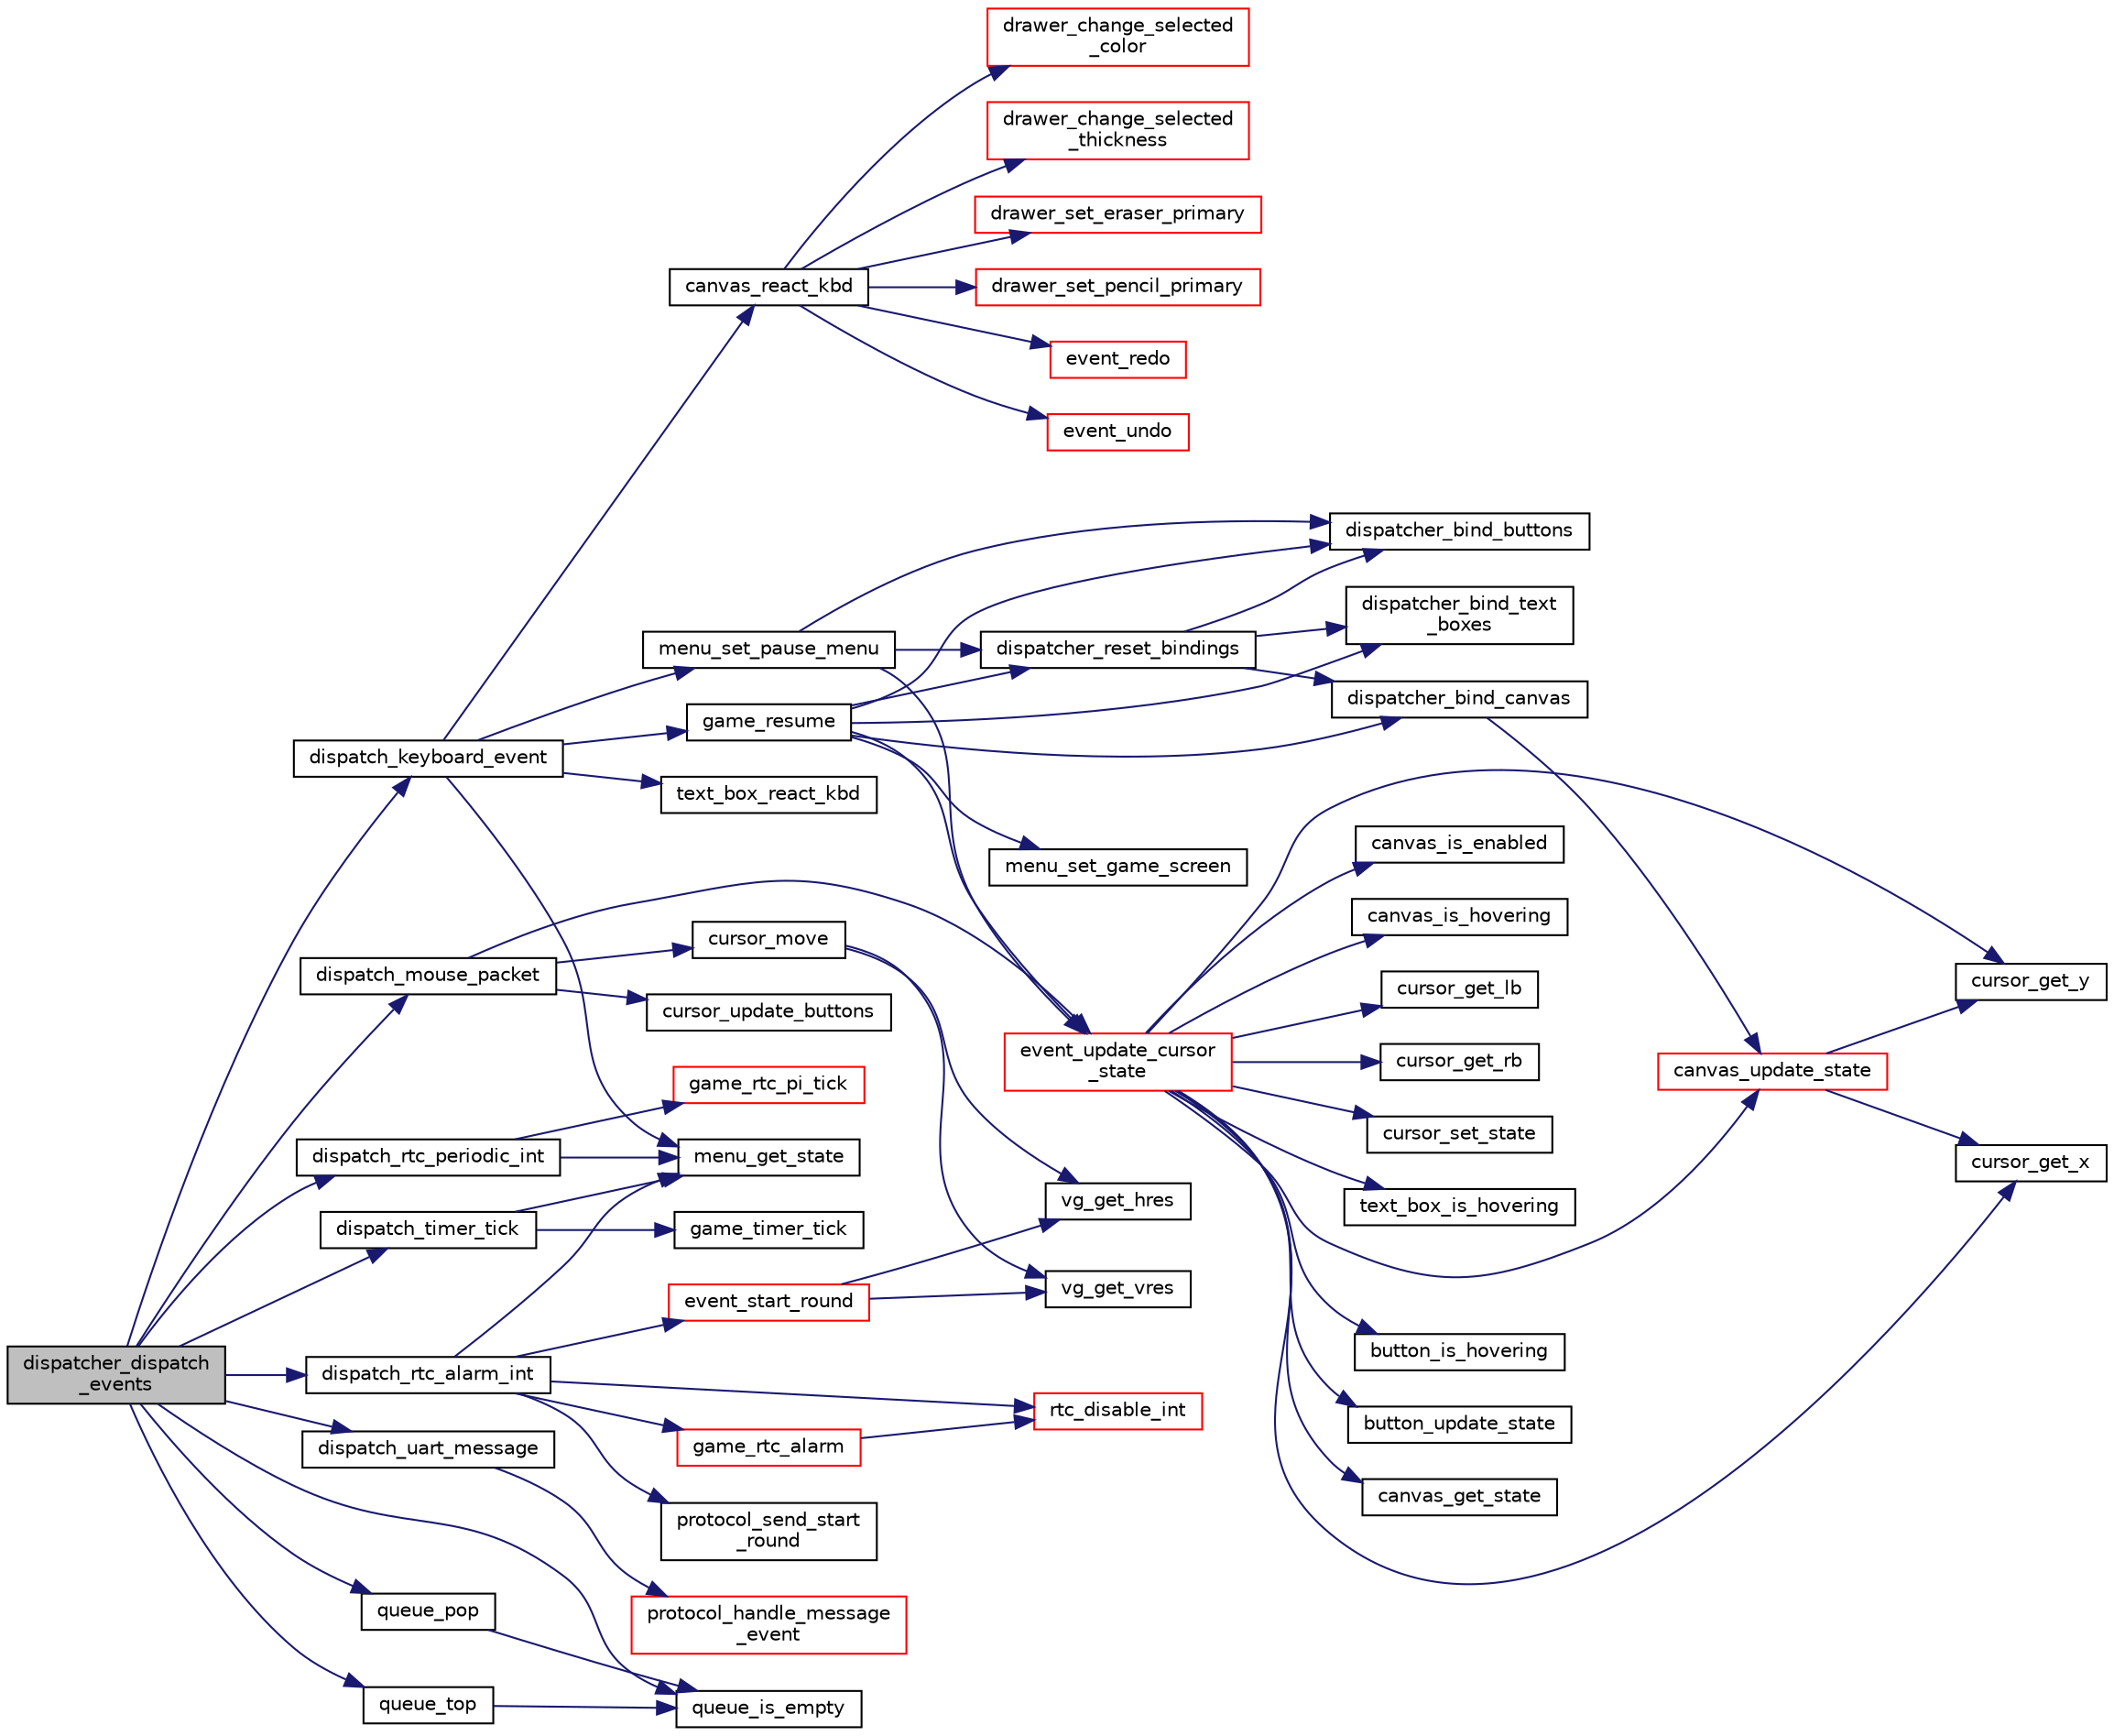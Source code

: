 digraph "dispatcher_dispatch_events"
{
 // LATEX_PDF_SIZE
  edge [fontname="Helvetica",fontsize="10",labelfontname="Helvetica",labelfontsize="10"];
  node [fontname="Helvetica",fontsize="10",shape=record];
  rankdir="LR";
  Node1 [label="dispatcher_dispatch\l_events",height=0.2,width=0.4,color="black", fillcolor="grey75", style="filled", fontcolor="black",tooltip="Dispatches all events currently in the event queue."];
  Node1 -> Node2 [color="midnightblue",fontsize="10",style="solid",fontname="Helvetica"];
  Node2 [label="dispatch_keyboard_event",height=0.2,width=0.4,color="black", fillcolor="white", style="filled",URL="$group__dispatcher.html#gaeefd35acea05833fa9d829f99e2ed6ca",tooltip="Dispatches a keyboard event."];
  Node2 -> Node3 [color="midnightblue",fontsize="10",style="solid",fontname="Helvetica"];
  Node3 [label="canvas_react_kbd",height=0.2,width=0.4,color="black", fillcolor="white", style="filled",URL="$group__canvas.html#ga8ad75f7f8cd0333e14d51a533da88883",tooltip="Updates the canvas according to a keyboard event."];
  Node3 -> Node4 [color="midnightblue",fontsize="10",style="solid",fontname="Helvetica"];
  Node4 [label="drawer_change_selected\l_color",height=0.2,width=0.4,color="red", fillcolor="white", style="filled",URL="$group__game.html#gab537b849307e8169410c0a5ee34fbc3c",tooltip="Changes the selected color if this player is the drawer."];
  Node3 -> Node6 [color="midnightblue",fontsize="10",style="solid",fontname="Helvetica"];
  Node6 [label="drawer_change_selected\l_thickness",height=0.2,width=0.4,color="red", fillcolor="white", style="filled",URL="$group__game.html#ga799729f35345ff1cb4992ba19aaa28a9",tooltip="Changes the selected thickness if this player is the drawer."];
  Node3 -> Node7 [color="midnightblue",fontsize="10",style="solid",fontname="Helvetica"];
  Node7 [label="drawer_set_eraser_primary",height=0.2,width=0.4,color="red", fillcolor="white", style="filled",URL="$group__game.html#gad2612affb6e1d0b40f1972a751ad6674",tooltip="Sets the eraser primary if this player is the drawer."];
  Node3 -> Node10 [color="midnightblue",fontsize="10",style="solid",fontname="Helvetica"];
  Node10 [label="drawer_set_pencil_primary",height=0.2,width=0.4,color="red", fillcolor="white", style="filled",URL="$group__game.html#gab09c1e5c83d1408799b41ae9863259ef",tooltip="Sets the pencil primary if this player is the drawer."];
  Node3 -> Node11 [color="midnightblue",fontsize="10",style="solid",fontname="Helvetica"];
  Node11 [label="event_redo",height=0.2,width=0.4,color="red", fillcolor="white", style="filled",URL="$group__dispatcher.html#gad3e78054cdf4da1c6f961483f635c85d",tooltip="Redoes a canvas stroke and notifies the other player."];
  Node3 -> Node14 [color="midnightblue",fontsize="10",style="solid",fontname="Helvetica"];
  Node14 [label="event_undo",height=0.2,width=0.4,color="red", fillcolor="white", style="filled",URL="$group__dispatcher.html#ga51ba304d71f082904a79be3769ec7ee7",tooltip="Undoes a canvas stroke and notifies the other player."];
  Node2 -> Node27 [color="midnightblue",fontsize="10",style="solid",fontname="Helvetica"];
  Node27 [label="game_resume",height=0.2,width=0.4,color="black", fillcolor="white", style="filled",URL="$group__game.html#ga52118602811d7516e865c66a7410fd58",tooltip="Resumes the game."];
  Node27 -> Node28 [color="midnightblue",fontsize="10",style="solid",fontname="Helvetica"];
  Node28 [label="dispatcher_bind_buttons",height=0.2,width=0.4,color="black", fillcolor="white", style="filled",URL="$group__dispatcher.html#ga09a194e07832b8e7984e1b50d9722a80",tooltip="Binds the given buttons to the dispatcher."];
  Node27 -> Node29 [color="midnightblue",fontsize="10",style="solid",fontname="Helvetica"];
  Node29 [label="dispatcher_bind_canvas",height=0.2,width=0.4,color="black", fillcolor="white", style="filled",URL="$group__dispatcher.html#gab72c16c8547625b6dde1d4626b3c9c99",tooltip="Binds or unbinds the canvas to the dispatcher."];
  Node29 -> Node30 [color="midnightblue",fontsize="10",style="solid",fontname="Helvetica"];
  Node30 [label="canvas_update_state",height=0.2,width=0.4,color="red", fillcolor="white", style="filled",URL="$group__canvas.html#ga95661aa91869ceace06141f45c078210",tooltip="Updates the state of the canvas according to given mouse info."];
  Node30 -> Node16 [color="midnightblue",fontsize="10",style="solid",fontname="Helvetica"];
  Node16 [label="cursor_get_x",height=0.2,width=0.4,color="black", fillcolor="white", style="filled",URL="$group__cursor.html#ga479cd0880892e002681b109c7a712c04",tooltip="Gets cursor x coordinate."];
  Node30 -> Node17 [color="midnightblue",fontsize="10",style="solid",fontname="Helvetica"];
  Node17 [label="cursor_get_y",height=0.2,width=0.4,color="black", fillcolor="white", style="filled",URL="$group__cursor.html#ga15c1a0816c95ad240b94dc15480b403a",tooltip="Gets cursor y coordinate."];
  Node27 -> Node32 [color="midnightblue",fontsize="10",style="solid",fontname="Helvetica"];
  Node32 [label="dispatcher_bind_text\l_boxes",height=0.2,width=0.4,color="black", fillcolor="white", style="filled",URL="$group__dispatcher.html#ga4701c82e8ae5bf8fa045347e26aefb74",tooltip="Binds the given text boxes to the dispatcher."];
  Node27 -> Node33 [color="midnightblue",fontsize="10",style="solid",fontname="Helvetica"];
  Node33 [label="dispatcher_reset_bindings",height=0.2,width=0.4,color="black", fillcolor="white", style="filled",URL="$group__dispatcher.html#gab9458678bdcdc4f0ff458f8a9b27c638",tooltip="Resets all dispatcher bindings."];
  Node33 -> Node28 [color="midnightblue",fontsize="10",style="solid",fontname="Helvetica"];
  Node33 -> Node29 [color="midnightblue",fontsize="10",style="solid",fontname="Helvetica"];
  Node33 -> Node32 [color="midnightblue",fontsize="10",style="solid",fontname="Helvetica"];
  Node27 -> Node34 [color="midnightblue",fontsize="10",style="solid",fontname="Helvetica"];
  Node34 [label="event_update_cursor\l_state",height=0.2,width=0.4,color="red", fillcolor="white", style="filled",URL="$group__dispatcher.html#ga1870958649b46017847735537a5701e1",tooltip="Updates the cursor state and updates the game according to it."];
  Node34 -> Node35 [color="midnightblue",fontsize="10",style="solid",fontname="Helvetica"];
  Node35 [label="button_is_hovering",height=0.2,width=0.4,color="black", fillcolor="white", style="filled",URL="$group__button.html#ga08826459f45b21d883c8b46751193280",tooltip="Checks if the given coordinates are inside the limits of a given button."];
  Node34 -> Node36 [color="midnightblue",fontsize="10",style="solid",fontname="Helvetica"];
  Node36 [label="button_update_state",height=0.2,width=0.4,color="black", fillcolor="white", style="filled",URL="$group__button.html#ga9d70332e21de7ab70afff4fa96fb69d4",tooltip="Updates the state of a given button according to given mouse info."];
  Node34 -> Node37 [color="midnightblue",fontsize="10",style="solid",fontname="Helvetica"];
  Node37 [label="canvas_get_state",height=0.2,width=0.4,color="black", fillcolor="white", style="filled",URL="$group__canvas.html#ga2f87deffc6dca6f0ee25d5cd1c3bdd40",tooltip="Gets the current canvas state."];
  Node34 -> Node38 [color="midnightblue",fontsize="10",style="solid",fontname="Helvetica"];
  Node38 [label="canvas_is_enabled",height=0.2,width=0.4,color="black", fillcolor="white", style="filled",URL="$group__canvas.html#gaff7e5e6e51cce443e068e88722d00bbb",tooltip="Checks if canvas is enabled, that is, if it allows the user to draw."];
  Node34 -> Node39 [color="midnightblue",fontsize="10",style="solid",fontname="Helvetica"];
  Node39 [label="canvas_is_hovering",height=0.2,width=0.4,color="black", fillcolor="white", style="filled",URL="$group__canvas.html#ga4b7509d83889d7a4a67e0d72e6f2e096",tooltip="Checks if the given coordinates are inside the limits of the canvas."];
  Node34 -> Node30 [color="midnightblue",fontsize="10",style="solid",fontname="Helvetica"];
  Node34 -> Node40 [color="midnightblue",fontsize="10",style="solid",fontname="Helvetica"];
  Node40 [label="cursor_get_lb",height=0.2,width=0.4,color="black", fillcolor="white", style="filled",URL="$group__cursor.html#gac0fa742a26e68888018245125c26d5d6",tooltip="Gets the left button state. (either pressed or not)"];
  Node34 -> Node41 [color="midnightblue",fontsize="10",style="solid",fontname="Helvetica"];
  Node41 [label="cursor_get_rb",height=0.2,width=0.4,color="black", fillcolor="white", style="filled",URL="$group__cursor.html#ga7da23fec369ac0db044e35d1ff1fb95c",tooltip="Gets the right button state. (either pressed or not)"];
  Node34 -> Node16 [color="midnightblue",fontsize="10",style="solid",fontname="Helvetica"];
  Node34 -> Node17 [color="midnightblue",fontsize="10",style="solid",fontname="Helvetica"];
  Node34 -> Node42 [color="midnightblue",fontsize="10",style="solid",fontname="Helvetica"];
  Node42 [label="cursor_set_state",height=0.2,width=0.4,color="black", fillcolor="white", style="filled",URL="$group__cursor.html#ga76ed8ba253d1ffd6ef14da30591ad15f",tooltip="Sets the cursor state."];
  Node34 -> Node43 [color="midnightblue",fontsize="10",style="solid",fontname="Helvetica"];
  Node43 [label="text_box_is_hovering",height=0.2,width=0.4,color="black", fillcolor="white", style="filled",URL="$group__textbox.html#ga33353114ce71e80ee90b18827c53f717",tooltip="Checks if the given coordinates are inside the limits of a given text box."];
  Node27 -> Node45 [color="midnightblue",fontsize="10",style="solid",fontname="Helvetica"];
  Node45 [label="menu_set_game_screen",height=0.2,width=0.4,color="black", fillcolor="white", style="filled",URL="$group__menu.html#gaa2f9ad11fdc632d1a6cb3d2ab271f776",tooltip="Sets the menu to the game screen."];
  Node2 -> Node46 [color="midnightblue",fontsize="10",style="solid",fontname="Helvetica"];
  Node46 [label="menu_get_state",height=0.2,width=0.4,color="black", fillcolor="white", style="filled",URL="$group__menu.html#gac5400d8b25e29b894ee7a94f3f4a0586",tooltip="Gets the current menu state."];
  Node2 -> Node47 [color="midnightblue",fontsize="10",style="solid",fontname="Helvetica"];
  Node47 [label="menu_set_pause_menu",height=0.2,width=0.4,color="black", fillcolor="white", style="filled",URL="$group__menu.html#ga2471e39c56761768b9ceabdd4d5e732f",tooltip="Sets the menu to pause menu."];
  Node47 -> Node28 [color="midnightblue",fontsize="10",style="solid",fontname="Helvetica"];
  Node47 -> Node33 [color="midnightblue",fontsize="10",style="solid",fontname="Helvetica"];
  Node47 -> Node34 [color="midnightblue",fontsize="10",style="solid",fontname="Helvetica"];
  Node2 -> Node48 [color="midnightblue",fontsize="10",style="solid",fontname="Helvetica"];
  Node48 [label="text_box_react_kbd",height=0.2,width=0.4,color="black", fillcolor="white", style="filled",URL="$group__textbox.html#gaaf867825d96509a6e63674d88dac6b5d",tooltip="Updates a given text box according to a keyboard event."];
  Node1 -> Node49 [color="midnightblue",fontsize="10",style="solid",fontname="Helvetica"];
  Node49 [label="dispatch_mouse_packet",height=0.2,width=0.4,color="black", fillcolor="white", style="filled",URL="$group__dispatcher.html#ga4256f77332aee43a38ecada70ef1e418",tooltip="Dispatches a mouse packet from a mouse event."];
  Node49 -> Node50 [color="midnightblue",fontsize="10",style="solid",fontname="Helvetica"];
  Node50 [label="cursor_move",height=0.2,width=0.4,color="black", fillcolor="white", style="filled",URL="$group__cursor.html#ga1c0e7c8b76a7688af257b5e6fcfb9160",tooltip="Moves the cursor by the given displacement."];
  Node50 -> Node51 [color="midnightblue",fontsize="10",style="solid",fontname="Helvetica"];
  Node51 [label="vg_get_hres",height=0.2,width=0.4,color="black", fillcolor="white", style="filled",URL="$group__video__gr.html#ga03e56e930917ca4f15ea488838d513a8",tooltip="Gets the horizontal resolution of the buffer."];
  Node50 -> Node52 [color="midnightblue",fontsize="10",style="solid",fontname="Helvetica"];
  Node52 [label="vg_get_vres",height=0.2,width=0.4,color="black", fillcolor="white", style="filled",URL="$group__video__gr.html#gafa08dcecf2adbe49d6a9c28b355c68d1",tooltip="Gets the vertical resolution of the buffer."];
  Node49 -> Node53 [color="midnightblue",fontsize="10",style="solid",fontname="Helvetica"];
  Node53 [label="cursor_update_buttons",height=0.2,width=0.4,color="black", fillcolor="white", style="filled",URL="$group__cursor.html#gac3622b14f35a0d4e51312a582d43fd20",tooltip="Updates the buttons state."];
  Node49 -> Node34 [color="midnightblue",fontsize="10",style="solid",fontname="Helvetica"];
  Node1 -> Node54 [color="midnightblue",fontsize="10",style="solid",fontname="Helvetica"];
  Node54 [label="dispatch_rtc_alarm_int",height=0.2,width=0.4,color="black", fillcolor="white", style="filled",URL="$group__dispatcher.html#ga2607daafa4b66e729b8aa95ba97f1984",tooltip="Dispatches a rtc alarm interrupt."];
  Node54 -> Node55 [color="midnightblue",fontsize="10",style="solid",fontname="Helvetica"];
  Node55 [label="event_start_round",height=0.2,width=0.4,color="red", fillcolor="white", style="filled",URL="$group__dispatcher.html#ga00f3579aee6fd77454373ac309f39675",tooltip="Starts the round."];
  Node55 -> Node51 [color="midnightblue",fontsize="10",style="solid",fontname="Helvetica"];
  Node55 -> Node52 [color="midnightblue",fontsize="10",style="solid",fontname="Helvetica"];
  Node54 -> Node66 [color="midnightblue",fontsize="10",style="solid",fontname="Helvetica"];
  Node66 [label="game_rtc_alarm",height=0.2,width=0.4,color="red", fillcolor="white", style="filled",URL="$group__game.html#ga3f61372930dd958f7499a110ce2bd7d6",tooltip="Updates the game due to a rtc alarm interrupt."];
  Node66 -> Node84 [color="midnightblue",fontsize="10",style="solid",fontname="Helvetica"];
  Node84 [label="rtc_disable_int",height=0.2,width=0.4,color="red", fillcolor="white", style="filled",URL="$group__rtc.html#gad0e26524911e8ec8710cd8364fcd924a",tooltip="Disables a type of interrupt."];
  Node54 -> Node46 [color="midnightblue",fontsize="10",style="solid",fontname="Helvetica"];
  Node54 -> Node85 [color="midnightblue",fontsize="10",style="solid",fontname="Helvetica"];
  Node85 [label="protocol_send_start\l_round",height=0.2,width=0.4,color="black", fillcolor="white", style="filled",URL="$group__protocol.html#gafa6e663c85862f19e985661e8f69af7a",tooltip="Sends a message of type MSG_START_ROUND."];
  Node54 -> Node84 [color="midnightblue",fontsize="10",style="solid",fontname="Helvetica"];
  Node1 -> Node86 [color="midnightblue",fontsize="10",style="solid",fontname="Helvetica"];
  Node86 [label="dispatch_rtc_periodic_int",height=0.2,width=0.4,color="black", fillcolor="white", style="filled",URL="$group__dispatcher.html#ga091e29979e7808dc87b71f52d3510553",tooltip="Dispatches a rtc periodic interrupt."];
  Node86 -> Node87 [color="midnightblue",fontsize="10",style="solid",fontname="Helvetica"];
  Node87 [label="game_rtc_pi_tick",height=0.2,width=0.4,color="red", fillcolor="white", style="filled",URL="$group__game.html#ga159cd81ebf01a5ccd6a0f96aaffb2530",tooltip="Updates the game due to a rtc periodic interrupt."];
  Node86 -> Node46 [color="midnightblue",fontsize="10",style="solid",fontname="Helvetica"];
  Node1 -> Node92 [color="midnightblue",fontsize="10",style="solid",fontname="Helvetica"];
  Node92 [label="dispatch_timer_tick",height=0.2,width=0.4,color="black", fillcolor="white", style="filled",URL="$group__dispatcher.html#ga0a68e937b31744d0f19e7524b2e9ad59",tooltip="Dispatches a timer interrupt."];
  Node92 -> Node93 [color="midnightblue",fontsize="10",style="solid",fontname="Helvetica"];
  Node93 [label="game_timer_tick",height=0.2,width=0.4,color="black", fillcolor="white", style="filled",URL="$group__game.html#ga627097f54e4a2aa267c5fb461b1ddc71",tooltip="Updates the game due to a timer interrupt."];
  Node92 -> Node46 [color="midnightblue",fontsize="10",style="solid",fontname="Helvetica"];
  Node1 -> Node94 [color="midnightblue",fontsize="10",style="solid",fontname="Helvetica"];
  Node94 [label="dispatch_uart_message",height=0.2,width=0.4,color="black", fillcolor="white", style="filled",URL="$group__dispatcher.html#ga64d6ce67a2a7c87cd0560514c546a89a",tooltip="Dispatches a uart message."];
  Node94 -> Node95 [color="midnightblue",fontsize="10",style="solid",fontname="Helvetica"];
  Node95 [label="protocol_handle_message\l_event",height=0.2,width=0.4,color="red", fillcolor="white", style="filled",URL="$group__protocol.html#gad95b6388508a373d4a38d9553abf8159",tooltip="Handles the given message by triggering associated events."];
  Node1 -> Node97 [color="midnightblue",fontsize="10",style="solid",fontname="Helvetica"];
  Node97 [label="queue_is_empty",height=0.2,width=0.4,color="black", fillcolor="white", style="filled",URL="$group__queue.html#ga09a3da9bf84f747356ef8050447bf35a",tooltip="Checks if a given queue is empty."];
  Node1 -> Node98 [color="midnightblue",fontsize="10",style="solid",fontname="Helvetica"];
  Node98 [label="queue_pop",height=0.2,width=0.4,color="black", fillcolor="white", style="filled",URL="$group__queue.html#ga81880a2f29871356ccddd8f20ec99e9e",tooltip="Removes the element at the front of the given queue."];
  Node98 -> Node97 [color="midnightblue",fontsize="10",style="solid",fontname="Helvetica"];
  Node1 -> Node99 [color="midnightblue",fontsize="10",style="solid",fontname="Helvetica"];
  Node99 [label="queue_top",height=0.2,width=0.4,color="black", fillcolor="white", style="filled",URL="$group__queue.html#ga24ec1e60eaa37239a1b49c6f7321c9d9",tooltip="Gets the element at the front of the given queue."];
  Node99 -> Node97 [color="midnightblue",fontsize="10",style="solid",fontname="Helvetica"];
}
